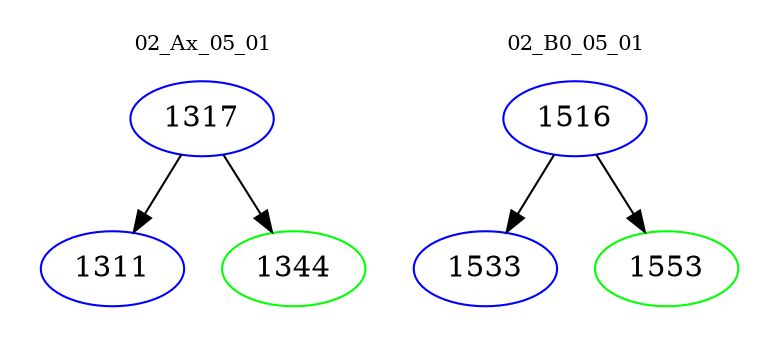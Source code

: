 digraph{
subgraph cluster_0 {
color = white
label = "02_Ax_05_01";
fontsize=10;
T0_1317 [label="1317", color="blue"]
T0_1317 -> T0_1311 [color="black"]
T0_1311 [label="1311", color="blue"]
T0_1317 -> T0_1344 [color="black"]
T0_1344 [label="1344", color="green"]
}
subgraph cluster_1 {
color = white
label = "02_B0_05_01";
fontsize=10;
T1_1516 [label="1516", color="blue"]
T1_1516 -> T1_1533 [color="black"]
T1_1533 [label="1533", color="blue"]
T1_1516 -> T1_1553 [color="black"]
T1_1553 [label="1553", color="green"]
}
}
